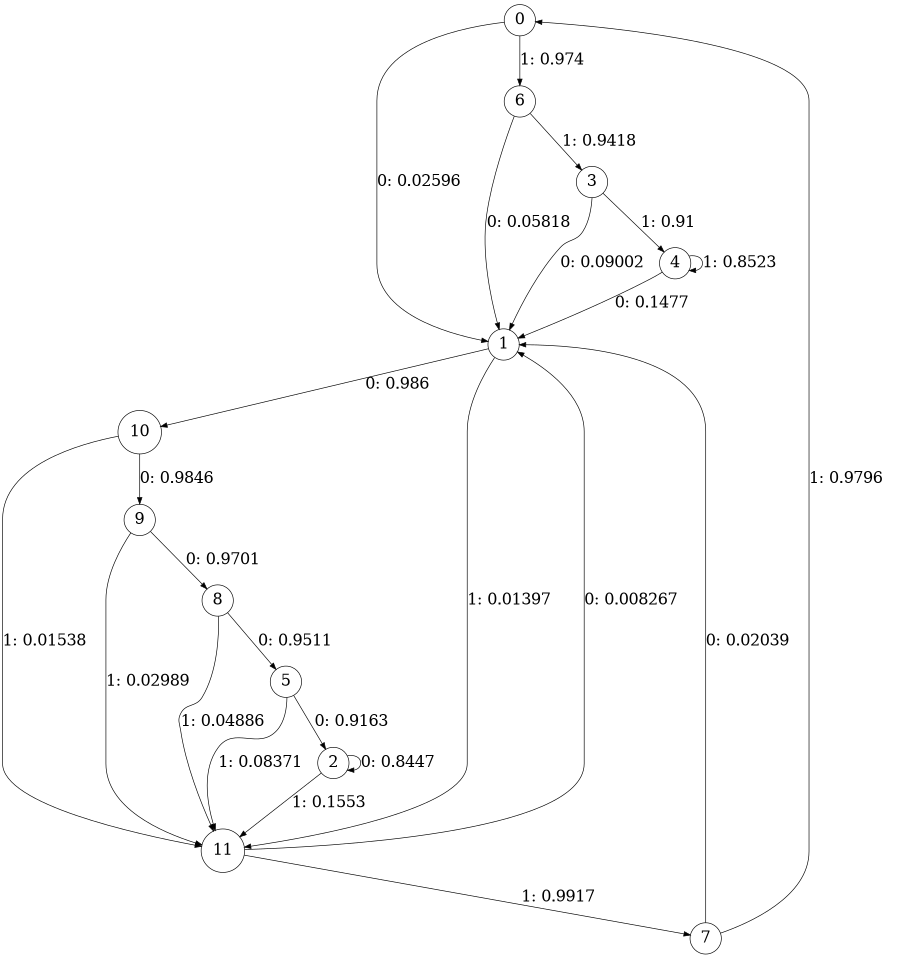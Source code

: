 digraph "ch4_face_grouped_diff_L12" {
size = "6,8.5";
ratio = "fill";
node [shape = circle];
node [fontsize = 24];
edge [fontsize = 24];
0 -> 1 [label = "0: 0.02596  "];
0 -> 6 [label = "1: 0.974    "];
1 -> 10 [label = "0: 0.986    "];
1 -> 11 [label = "1: 0.01397  "];
2 -> 2 [label = "0: 0.8447   "];
2 -> 11 [label = "1: 0.1553   "];
3 -> 1 [label = "0: 0.09002  "];
3 -> 4 [label = "1: 0.91     "];
4 -> 1 [label = "0: 0.1477   "];
4 -> 4 [label = "1: 0.8523   "];
5 -> 2 [label = "0: 0.9163   "];
5 -> 11 [label = "1: 0.08371  "];
6 -> 1 [label = "0: 0.05818  "];
6 -> 3 [label = "1: 0.9418   "];
7 -> 1 [label = "0: 0.02039  "];
7 -> 0 [label = "1: 0.9796   "];
8 -> 5 [label = "0: 0.9511   "];
8 -> 11 [label = "1: 0.04886  "];
9 -> 8 [label = "0: 0.9701   "];
9 -> 11 [label = "1: 0.02989  "];
10 -> 9 [label = "0: 0.9846   "];
10 -> 11 [label = "1: 0.01538  "];
11 -> 1 [label = "0: 0.008267  "];
11 -> 7 [label = "1: 0.9917   "];
}
